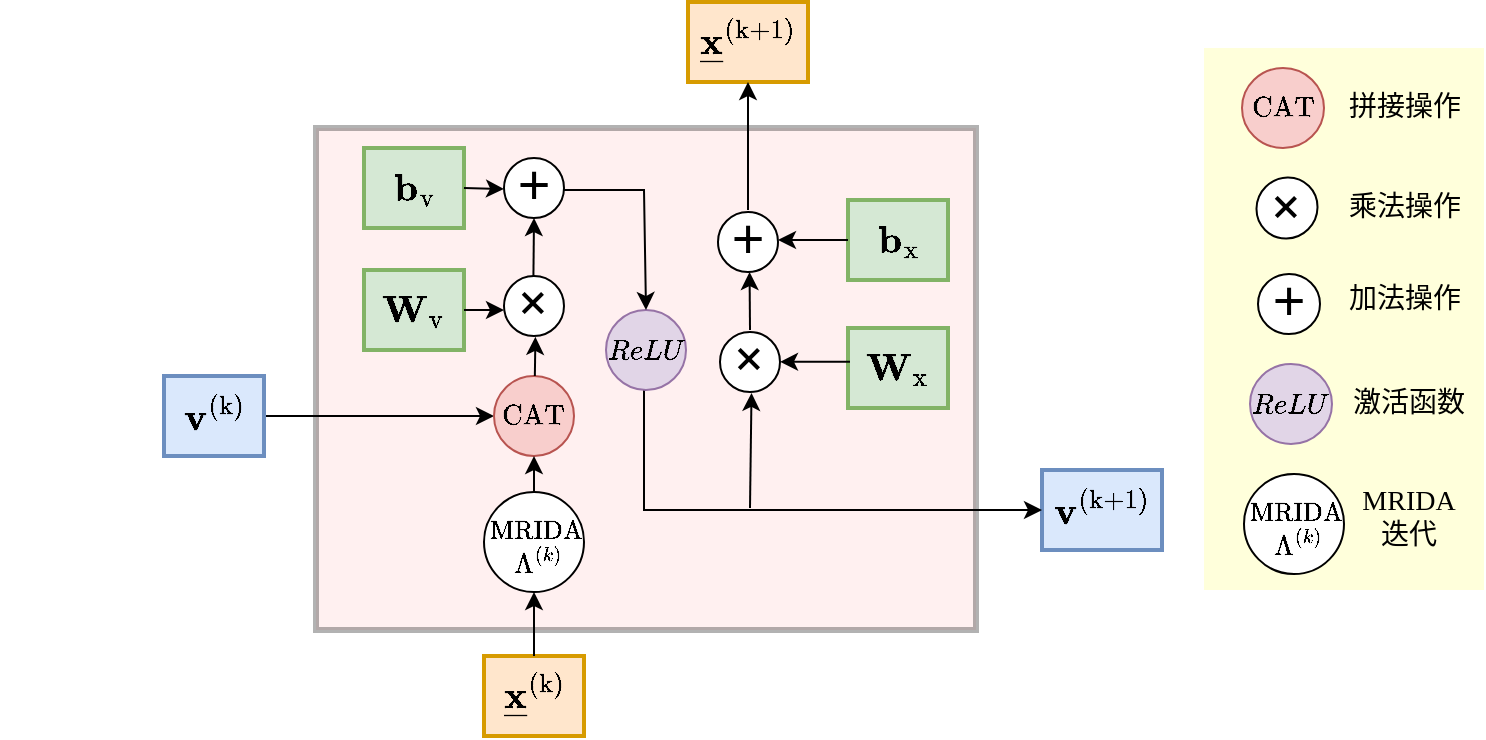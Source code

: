 <mxfile version="26.0.16">
  <diagram name="Page-1" id="LILOfGXhODGndpCMy18m">
    <mxGraphModel dx="353" dy="243" grid="1" gridSize="10" guides="1" tooltips="1" connect="1" arrows="1" fold="1" page="1" pageScale="1" pageWidth="850" pageHeight="1100" math="1" shadow="0">
      <root>
        <mxCell id="0" />
        <mxCell id="1" parent="0" />
        <mxCell id="TFhZrps5ij43pGCwZ_8e-76" value="" style="rounded=0;whiteSpace=wrap;html=1;fillColor=#ffff88;strokeWidth=2;strokeColor=none;opacity=30;" vertex="1" parent="1">
          <mxGeometry x="580" y="53" width="140" height="271" as="geometry" />
        </mxCell>
        <mxCell id="wWsefobUhynSy_OAa6-d-1" value="" style="rounded=0;whiteSpace=wrap;html=1;fillColor=#ffcccc;strokeWidth=3;movable=1;resizable=1;rotatable=1;deletable=1;editable=1;locked=0;connectable=1;strokeColor=#000000;opacity=30;" parent="1" vertex="1">
          <mxGeometry x="136" y="93" width="330" height="251" as="geometry" />
        </mxCell>
        <mxCell id="wWsefobUhynSy_OAa6-d-2" value="&lt;font style=&quot;font-size: 16px;&quot;&gt;$$\mathbf{W}_\mathrm{v}$$&lt;/font&gt;" style="rounded=0;whiteSpace=wrap;html=1;strokeWidth=2;fillColor=#d5e8d4;strokeColor=#82b366;" parent="1" vertex="1">
          <mxGeometry x="160" y="164" width="50" height="40" as="geometry" />
        </mxCell>
        <mxCell id="TFhZrps5ij43pGCwZ_8e-2" value="&lt;font style=&quot;font-size: 16px;&quot;&gt;$$\mathbf{b}_\mathrm{v}$$&lt;/font&gt;" style="rounded=0;whiteSpace=wrap;html=1;strokeWidth=2;fillColor=#d5e8d4;strokeColor=#82b366;" vertex="1" parent="1">
          <mxGeometry x="160" y="103" width="50" height="40" as="geometry" />
        </mxCell>
        <mxCell id="TFhZrps5ij43pGCwZ_8e-3" value="&lt;font style=&quot;font-size: 16px;&quot;&gt;$$\underline{\mathbf{x}}^{(\mathrm{k})}$$&lt;/font&gt;" style="rounded=0;whiteSpace=wrap;html=1;strokeWidth=2;fillColor=#ffe6cc;strokeColor=#d79b00;" vertex="1" parent="1">
          <mxGeometry x="220" y="357" width="50" height="40" as="geometry" />
        </mxCell>
        <mxCell id="TFhZrps5ij43pGCwZ_8e-4" value="&lt;font style=&quot;font-size: 16px;&quot;&gt;$$\underline{\mathbf{x}}^{(\mathrm{k+1})}$$&lt;/font&gt;" style="rounded=0;whiteSpace=wrap;html=1;strokeWidth=2;fillColor=#ffe6cc;strokeColor=#d79b00;" vertex="1" parent="1">
          <mxGeometry x="322" y="30" width="60" height="40" as="geometry" />
        </mxCell>
        <mxCell id="TFhZrps5ij43pGCwZ_8e-32" value="" style="edgeStyle=orthogonalEdgeStyle;rounded=0;orthogonalLoop=1;jettySize=auto;html=1;entryX=0;entryY=0.5;entryDx=0;entryDy=0;" edge="1" parent="1" source="TFhZrps5ij43pGCwZ_8e-5" target="TFhZrps5ij43pGCwZ_8e-24">
          <mxGeometry relative="1" as="geometry" />
        </mxCell>
        <mxCell id="TFhZrps5ij43pGCwZ_8e-5" value="&lt;font style=&quot;font-size: 16px;&quot;&gt;$$\mathbf{v}^{(\mathrm{k})}$$&lt;/font&gt;" style="rounded=0;whiteSpace=wrap;html=1;strokeWidth=2;fillColor=#dae8fc;strokeColor=#6c8ebf;" vertex="1" parent="1">
          <mxGeometry x="60" y="217" width="50" height="40" as="geometry" />
        </mxCell>
        <mxCell id="TFhZrps5ij43pGCwZ_8e-6" value="&lt;font style=&quot;font-size: 16px;&quot;&gt;$$\mathbf{v}^{(\mathrm{k+1})}$$&lt;/font&gt;" style="rounded=0;whiteSpace=wrap;html=1;strokeWidth=2;fillColor=#dae8fc;strokeColor=#6c8ebf;" vertex="1" parent="1">
          <mxGeometry x="499" y="264" width="60" height="40" as="geometry" />
        </mxCell>
        <mxCell id="TFhZrps5ij43pGCwZ_8e-7" value="&lt;font style=&quot;font-size: 16px;&quot;&gt;$$\mathbf{b}_\mathrm{x}$$&lt;/font&gt;" style="rounded=0;whiteSpace=wrap;html=1;strokeWidth=2;fillColor=#d5e8d4;strokeColor=#82b366;" vertex="1" parent="1">
          <mxGeometry x="402" y="129" width="50" height="40" as="geometry" />
        </mxCell>
        <mxCell id="TFhZrps5ij43pGCwZ_8e-8" value="&lt;font style=&quot;font-size: 16px;&quot;&gt;$$\mathbf{W}_\mathrm{x}$$&lt;/font&gt;" style="rounded=0;whiteSpace=wrap;html=1;strokeWidth=2;fillColor=#d5e8d4;strokeColor=#82b366;" vertex="1" parent="1">
          <mxGeometry x="402" y="193" width="50" height="40" as="geometry" />
        </mxCell>
        <mxCell id="TFhZrps5ij43pGCwZ_8e-14" value="" style="group" vertex="1" connectable="0" parent="1">
          <mxGeometry x="215" y="106" width="60" height="32" as="geometry" />
        </mxCell>
        <mxCell id="TFhZrps5ij43pGCwZ_8e-10" value="" style="ellipse;whiteSpace=wrap;html=1;aspect=fixed;" vertex="1" parent="TFhZrps5ij43pGCwZ_8e-14">
          <mxGeometry x="15" y="2" width="30" height="30" as="geometry" />
        </mxCell>
        <mxCell id="TFhZrps5ij43pGCwZ_8e-13" value="&lt;font style=&quot;font-size: 28px;&quot;&gt;+&lt;/font&gt;" style="text;html=1;align=center;verticalAlign=middle;whiteSpace=wrap;rounded=0;" vertex="1" parent="TFhZrps5ij43pGCwZ_8e-14">
          <mxGeometry width="60" height="30" as="geometry" />
        </mxCell>
        <mxCell id="TFhZrps5ij43pGCwZ_8e-42" value="" style="endArrow=classic;html=1;rounded=0;exitX=1;exitY=0.5;exitDx=0;exitDy=0;" edge="1" parent="TFhZrps5ij43pGCwZ_8e-14" source="TFhZrps5ij43pGCwZ_8e-2">
          <mxGeometry width="50" height="50" relative="1" as="geometry">
            <mxPoint x="-10.23" y="16.5" as="sourcePoint" />
            <mxPoint x="15" y="17.5" as="targetPoint" />
          </mxGeometry>
        </mxCell>
        <mxCell id="TFhZrps5ij43pGCwZ_8e-15" value="" style="group;rotation=-45;" vertex="1" connectable="0" parent="1">
          <mxGeometry x="214" y="165" width="60" height="32" as="geometry" />
        </mxCell>
        <mxCell id="TFhZrps5ij43pGCwZ_8e-16" value="" style="ellipse;whiteSpace=wrap;html=1;aspect=fixed;rotation=-45;" vertex="1" parent="TFhZrps5ij43pGCwZ_8e-15">
          <mxGeometry x="16" y="2" width="30" height="30" as="geometry" />
        </mxCell>
        <mxCell id="TFhZrps5ij43pGCwZ_8e-17" value="&lt;font style=&quot;font-size: 28px;&quot;&gt;+&lt;/font&gt;" style="text;html=1;align=center;verticalAlign=middle;whiteSpace=wrap;rounded=0;rotation=-45;" vertex="1" parent="TFhZrps5ij43pGCwZ_8e-15">
          <mxGeometry width="60" height="30" as="geometry" />
        </mxCell>
        <mxCell id="TFhZrps5ij43pGCwZ_8e-41" value="" style="endArrow=classic;html=1;rounded=0;entryX=0.5;entryY=1;entryDx=0;entryDy=0;exitX=0.5;exitY=0;exitDx=0;exitDy=0;" edge="1" parent="TFhZrps5ij43pGCwZ_8e-15" target="TFhZrps5ij43pGCwZ_8e-10">
          <mxGeometry width="50" height="50" relative="1" as="geometry">
            <mxPoint x="30.71" y="2" as="sourcePoint" />
            <mxPoint x="31.29" y="-18" as="targetPoint" />
          </mxGeometry>
        </mxCell>
        <mxCell id="TFhZrps5ij43pGCwZ_8e-18" value="" style="group" vertex="1" connectable="0" parent="1">
          <mxGeometry x="350" y="124" width="60" height="32" as="geometry" />
        </mxCell>
        <mxCell id="TFhZrps5ij43pGCwZ_8e-19" value="" style="ellipse;whiteSpace=wrap;html=1;aspect=fixed;" vertex="1" parent="TFhZrps5ij43pGCwZ_8e-18">
          <mxGeometry x="-13" y="11" width="30" height="30" as="geometry" />
        </mxCell>
        <mxCell id="TFhZrps5ij43pGCwZ_8e-20" value="&lt;font style=&quot;font-size: 28px;&quot;&gt;+&lt;/font&gt;" style="text;html=1;align=center;verticalAlign=middle;whiteSpace=wrap;rounded=0;movable=0;resizable=0;rotatable=0;deletable=0;editable=0;locked=1;connectable=0;" vertex="1" parent="TFhZrps5ij43pGCwZ_8e-18">
          <mxGeometry x="-28" y="9" width="60" height="30" as="geometry" />
        </mxCell>
        <mxCell id="TFhZrps5ij43pGCwZ_8e-21" value="" style="group;rotation=-45;" vertex="1" connectable="0" parent="1">
          <mxGeometry x="350" y="184" width="60" height="32" as="geometry" />
        </mxCell>
        <mxCell id="TFhZrps5ij43pGCwZ_8e-22" value="" style="ellipse;whiteSpace=wrap;html=1;aspect=fixed;rotation=-45;" vertex="1" parent="TFhZrps5ij43pGCwZ_8e-21">
          <mxGeometry x="-12" y="11" width="30" height="30" as="geometry" />
        </mxCell>
        <mxCell id="TFhZrps5ij43pGCwZ_8e-23" value="&lt;font style=&quot;font-size: 28px;&quot;&gt;+&lt;/font&gt;" style="text;html=1;align=center;verticalAlign=middle;whiteSpace=wrap;rounded=0;rotation=-45;" vertex="1" parent="TFhZrps5ij43pGCwZ_8e-21">
          <mxGeometry x="-28" y="9" width="60" height="30" as="geometry" />
        </mxCell>
        <mxCell id="TFhZrps5ij43pGCwZ_8e-54" value="" style="endArrow=classic;html=1;rounded=0;exitX=0;exitY=0.5;exitDx=0;exitDy=0;" edge="1" parent="TFhZrps5ij43pGCwZ_8e-21">
          <mxGeometry width="50" height="50" relative="1" as="geometry">
            <mxPoint x="53" y="25.89" as="sourcePoint" />
            <mxPoint x="18" y="25.89" as="targetPoint" />
          </mxGeometry>
        </mxCell>
        <mxCell id="TFhZrps5ij43pGCwZ_8e-24" value="$$\mathrm{CAT}$$" style="ellipse;whiteSpace=wrap;html=1;aspect=fixed;fillColor=#f8cecc;strokeColor=#b85450;" vertex="1" parent="1">
          <mxGeometry x="225" y="217" width="40" height="40" as="geometry" />
        </mxCell>
        <mxCell id="TFhZrps5ij43pGCwZ_8e-47" value="" style="edgeStyle=orthogonalEdgeStyle;rounded=0;orthogonalLoop=1;jettySize=auto;html=1;exitX=0.5;exitY=1;exitDx=0;exitDy=0;entryX=0;entryY=0.5;entryDx=0;entryDy=0;" edge="1" parent="1" source="TFhZrps5ij43pGCwZ_8e-29" target="TFhZrps5ij43pGCwZ_8e-6">
          <mxGeometry relative="1" as="geometry">
            <mxPoint x="490" y="294" as="targetPoint" />
            <Array as="points">
              <mxPoint x="300" y="224" />
              <mxPoint x="300" y="284" />
            </Array>
          </mxGeometry>
        </mxCell>
        <mxCell id="TFhZrps5ij43pGCwZ_8e-29" value="$$ReLU$$" style="ellipse;whiteSpace=wrap;html=1;aspect=fixed;fillColor=#e1d5e7;strokeColor=#9673a6;" vertex="1" parent="1">
          <mxGeometry x="281" y="184" width="40" height="40" as="geometry" />
        </mxCell>
        <mxCell id="TFhZrps5ij43pGCwZ_8e-30" value="" style="group;movable=1;resizable=1;rotatable=1;deletable=1;editable=1;locked=0;connectable=1;" vertex="1" connectable="0" parent="1">
          <mxGeometry x="214" y="273" width="63" height="52" as="geometry" />
        </mxCell>
        <mxCell id="TFhZrps5ij43pGCwZ_8e-26" value="" style="ellipse;whiteSpace=wrap;html=1;aspect=fixed;" vertex="1" parent="TFhZrps5ij43pGCwZ_8e-30">
          <mxGeometry x="6" y="2" width="50" height="50" as="geometry" />
        </mxCell>
        <mxCell id="TFhZrps5ij43pGCwZ_8e-27" value="&lt;font style=&quot;font-size: 11px;&quot;&gt;$$\mathrm{MRIDA}$$&lt;/font&gt;" style="text;html=1;align=center;verticalAlign=middle;whiteSpace=wrap;rounded=0;movable=1;resizable=1;rotatable=1;deletable=1;editable=1;locked=0;connectable=1;" vertex="1" parent="TFhZrps5ij43pGCwZ_8e-30">
          <mxGeometry x="2" y="7" width="60" height="30" as="geometry" />
        </mxCell>
        <mxCell id="TFhZrps5ij43pGCwZ_8e-28" value="$$\Lambda^{(k)}$$" style="text;html=1;align=center;verticalAlign=middle;whiteSpace=wrap;rounded=0;movable=1;resizable=1;rotatable=1;deletable=1;editable=1;locked=0;connectable=1;" vertex="1" parent="TFhZrps5ij43pGCwZ_8e-30">
          <mxGeometry x="3" y="22" width="60" height="30" as="geometry" />
        </mxCell>
        <mxCell id="TFhZrps5ij43pGCwZ_8e-35" value="" style="endArrow=classic;html=1;rounded=0;exitX=0.5;exitY=0;exitDx=0;exitDy=0;entryX=0.5;entryY=1;entryDx=0;entryDy=0;" edge="1" parent="1" source="TFhZrps5ij43pGCwZ_8e-3" target="TFhZrps5ij43pGCwZ_8e-26">
          <mxGeometry width="50" height="50" relative="1" as="geometry">
            <mxPoint x="160" y="424" as="sourcePoint" />
            <mxPoint x="246" y="324" as="targetPoint" />
          </mxGeometry>
        </mxCell>
        <mxCell id="TFhZrps5ij43pGCwZ_8e-36" value="" style="endArrow=classic;html=1;rounded=0;entryX=0.5;entryY=1;entryDx=0;entryDy=0;exitX=0.5;exitY=0;exitDx=0;exitDy=0;" edge="1" parent="1" source="TFhZrps5ij43pGCwZ_8e-26" target="TFhZrps5ij43pGCwZ_8e-24">
          <mxGeometry width="50" height="50" relative="1" as="geometry">
            <mxPoint x="274.44" y="257" as="sourcePoint" />
            <mxPoint x="274.44" y="226" as="targetPoint" />
          </mxGeometry>
        </mxCell>
        <mxCell id="TFhZrps5ij43pGCwZ_8e-40" value="" style="endArrow=classic;html=1;rounded=0;entryX=0.315;entryY=0.951;entryDx=0;entryDy=0;exitX=0.5;exitY=0;exitDx=0;exitDy=0;entryPerimeter=0;" edge="1" parent="1" target="TFhZrps5ij43pGCwZ_8e-17">
          <mxGeometry width="50" height="50" relative="1" as="geometry">
            <mxPoint x="245.42" y="217" as="sourcePoint" />
            <mxPoint x="245.42" y="199" as="targetPoint" />
          </mxGeometry>
        </mxCell>
        <mxCell id="TFhZrps5ij43pGCwZ_8e-44" value="" style="endArrow=classic;html=1;rounded=0;exitX=1;exitY=0.5;exitDx=0;exitDy=0;" edge="1" parent="1" source="wWsefobUhynSy_OAa6-d-2">
          <mxGeometry width="50" height="50" relative="1" as="geometry">
            <mxPoint x="210" y="185.75" as="sourcePoint" />
            <mxPoint x="230" y="184" as="targetPoint" />
          </mxGeometry>
        </mxCell>
        <mxCell id="TFhZrps5ij43pGCwZ_8e-46" value="" style="endArrow=classic;html=1;rounded=0;exitX=0.75;exitY=0.6;exitDx=0;exitDy=0;exitPerimeter=0;entryX=0.5;entryY=0;entryDx=0;entryDy=0;" edge="1" parent="1" source="TFhZrps5ij43pGCwZ_8e-13" target="TFhZrps5ij43pGCwZ_8e-29">
          <mxGeometry width="50" height="50" relative="1" as="geometry">
            <mxPoint x="290" y="174" as="sourcePoint" />
            <mxPoint x="340" y="124" as="targetPoint" />
            <Array as="points">
              <mxPoint x="300" y="124" />
            </Array>
          </mxGeometry>
        </mxCell>
        <mxCell id="TFhZrps5ij43pGCwZ_8e-49" value="" style="endArrow=classic;html=1;rounded=0;entryX=0.315;entryY=0.953;entryDx=0;entryDy=0;entryPerimeter=0;" edge="1" parent="1" target="TFhZrps5ij43pGCwZ_8e-23">
          <mxGeometry width="50" height="50" relative="1" as="geometry">
            <mxPoint x="353" y="283" as="sourcePoint" />
            <mxPoint x="353" y="233" as="targetPoint" />
          </mxGeometry>
        </mxCell>
        <mxCell id="TFhZrps5ij43pGCwZ_8e-50" value="" style="endArrow=classic;html=1;rounded=0;entryX=0.315;entryY=0.953;entryDx=0;entryDy=0;entryPerimeter=0;" edge="1" parent="1">
          <mxGeometry width="50" height="50" relative="1" as="geometry">
            <mxPoint x="353" y="194" as="sourcePoint" />
            <mxPoint x="352.78" y="165" as="targetPoint" />
          </mxGeometry>
        </mxCell>
        <mxCell id="TFhZrps5ij43pGCwZ_8e-51" value="" style="edgeStyle=orthogonalEdgeStyle;rounded=0;orthogonalLoop=1;jettySize=auto;html=1;" edge="1" parent="1" target="TFhZrps5ij43pGCwZ_8e-4">
          <mxGeometry relative="1" as="geometry">
            <mxPoint x="352" y="134" as="sourcePoint" />
            <Array as="points">
              <mxPoint x="352" y="104" />
              <mxPoint x="352" y="104" />
            </Array>
          </mxGeometry>
        </mxCell>
        <mxCell id="TFhZrps5ij43pGCwZ_8e-52" value="" style="endArrow=classic;html=1;rounded=0;exitX=0;exitY=0.5;exitDx=0;exitDy=0;" edge="1" parent="1" source="TFhZrps5ij43pGCwZ_8e-7">
          <mxGeometry width="50" height="50" relative="1" as="geometry">
            <mxPoint x="399" y="149" as="sourcePoint" />
            <mxPoint x="367" y="149" as="targetPoint" />
          </mxGeometry>
        </mxCell>
        <mxCell id="TFhZrps5ij43pGCwZ_8e-55" value="$$\mathrm{CAT}$$" style="ellipse;whiteSpace=wrap;html=1;aspect=fixed;fillColor=#f8cecc;strokeColor=#b85450;" vertex="1" parent="1">
          <mxGeometry x="599" y="63" width="41" height="40" as="geometry" />
        </mxCell>
        <mxCell id="TFhZrps5ij43pGCwZ_8e-56" value="&lt;font face=&quot;Times New Roman&quot; style=&quot;font-size: 14px;&quot;&gt;拼接操作&lt;/font&gt;" style="text;html=1;align=center;verticalAlign=middle;whiteSpace=wrap;rounded=0;" vertex="1" parent="1">
          <mxGeometry x="650" y="68" width="61" height="30" as="geometry" />
        </mxCell>
        <mxCell id="TFhZrps5ij43pGCwZ_8e-57" value="" style="group;rotation=-45;" vertex="1" connectable="0" parent="1">
          <mxGeometry x="590" y="116" width="61" height="32" as="geometry" />
        </mxCell>
        <mxCell id="TFhZrps5ij43pGCwZ_8e-58" value="" style="ellipse;whiteSpace=wrap;html=1;aspect=fixed;rotation=-45;" vertex="1" parent="TFhZrps5ij43pGCwZ_8e-57">
          <mxGeometry x="16" y="2" width="31" height="30" as="geometry" />
        </mxCell>
        <mxCell id="TFhZrps5ij43pGCwZ_8e-59" value="&lt;font style=&quot;font-size: 28px;&quot;&gt;+&lt;/font&gt;" style="text;html=1;align=center;verticalAlign=middle;whiteSpace=wrap;rounded=0;rotation=-45;" vertex="1" parent="TFhZrps5ij43pGCwZ_8e-57">
          <mxGeometry y="1" width="61" height="30" as="geometry" />
        </mxCell>
        <mxCell id="TFhZrps5ij43pGCwZ_8e-61" value="&lt;font face=&quot;Times New Roman&quot; style=&quot;font-size: 14px;&quot;&gt;乘法操作&lt;/font&gt;" style="text;html=1;align=center;verticalAlign=middle;whiteSpace=wrap;rounded=0;" vertex="1" parent="1">
          <mxGeometry x="650" y="118" width="61" height="30" as="geometry" />
        </mxCell>
        <mxCell id="TFhZrps5ij43pGCwZ_8e-62" value="" style="group" vertex="1" connectable="0" parent="1">
          <mxGeometry x="592" y="164" width="61" height="32" as="geometry" />
        </mxCell>
        <mxCell id="TFhZrps5ij43pGCwZ_8e-63" value="" style="ellipse;whiteSpace=wrap;html=1;aspect=fixed;" vertex="1" parent="TFhZrps5ij43pGCwZ_8e-62">
          <mxGeometry x="15" y="2" width="31" height="30" as="geometry" />
        </mxCell>
        <mxCell id="TFhZrps5ij43pGCwZ_8e-64" value="&lt;font style=&quot;font-size: 28px;&quot;&gt;+&lt;/font&gt;" style="text;html=1;align=center;verticalAlign=middle;whiteSpace=wrap;rounded=0;" vertex="1" parent="TFhZrps5ij43pGCwZ_8e-62">
          <mxGeometry width="61" height="30" as="geometry" />
        </mxCell>
        <mxCell id="TFhZrps5ij43pGCwZ_8e-68" value="&lt;font face=&quot;Times New Roman&quot; style=&quot;font-size: 14px;&quot;&gt;加法操作&lt;/font&gt;" style="text;html=1;align=center;verticalAlign=middle;whiteSpace=wrap;rounded=0;" vertex="1" parent="1">
          <mxGeometry x="650" y="164" width="61" height="30" as="geometry" />
        </mxCell>
        <mxCell id="TFhZrps5ij43pGCwZ_8e-69" value="$$ReLU$$" style="ellipse;whiteSpace=wrap;html=1;aspect=fixed;fillColor=#e1d5e7;strokeColor=#9673a6;" vertex="1" parent="1">
          <mxGeometry x="603" y="211" width="41" height="40" as="geometry" />
        </mxCell>
        <mxCell id="TFhZrps5ij43pGCwZ_8e-70" value="&lt;font face=&quot;Times New Roman&quot;&gt;&lt;span style=&quot;font-size: 14px;&quot;&gt;激活函数&lt;/span&gt;&lt;/font&gt;" style="text;html=1;align=center;verticalAlign=middle;whiteSpace=wrap;rounded=0;" vertex="1" parent="1">
          <mxGeometry x="652" y="216" width="61" height="30" as="geometry" />
        </mxCell>
        <mxCell id="TFhZrps5ij43pGCwZ_8e-71" value="" style="group;movable=1;resizable=1;rotatable=1;deletable=1;editable=1;locked=0;connectable=1;" vertex="1" connectable="0" parent="1">
          <mxGeometry x="594" y="264" width="63" height="52" as="geometry" />
        </mxCell>
        <mxCell id="TFhZrps5ij43pGCwZ_8e-72" value="" style="ellipse;whiteSpace=wrap;html=1;aspect=fixed;" vertex="1" parent="TFhZrps5ij43pGCwZ_8e-71">
          <mxGeometry x="6" y="2" width="50" height="50" as="geometry" />
        </mxCell>
        <mxCell id="TFhZrps5ij43pGCwZ_8e-73" value="&lt;font style=&quot;font-size: 11px;&quot;&gt;$$\mathrm{MRIDA}$$&lt;/font&gt;" style="text;html=1;align=center;verticalAlign=middle;whiteSpace=wrap;rounded=0;movable=1;resizable=1;rotatable=1;deletable=1;editable=1;locked=0;connectable=1;" vertex="1" parent="TFhZrps5ij43pGCwZ_8e-71">
          <mxGeometry x="2" y="7" width="60" height="30" as="geometry" />
        </mxCell>
        <mxCell id="TFhZrps5ij43pGCwZ_8e-74" value="$$\Lambda^{(k)}$$" style="text;html=1;align=center;verticalAlign=middle;whiteSpace=wrap;rounded=0;movable=1;resizable=1;rotatable=1;deletable=1;editable=1;locked=0;connectable=1;" vertex="1" parent="TFhZrps5ij43pGCwZ_8e-71">
          <mxGeometry x="3" y="22" width="60" height="30" as="geometry" />
        </mxCell>
        <mxCell id="TFhZrps5ij43pGCwZ_8e-75" value="&lt;font face=&quot;Times New Roman&quot;&gt;&lt;span style=&quot;font-size: 14px;&quot;&gt;MRIDA迭代&lt;/span&gt;&lt;/font&gt;" style="text;html=1;align=center;verticalAlign=middle;whiteSpace=wrap;rounded=0;" vertex="1" parent="1">
          <mxGeometry x="652" y="273" width="61" height="30" as="geometry" />
        </mxCell>
      </root>
    </mxGraphModel>
  </diagram>
</mxfile>
